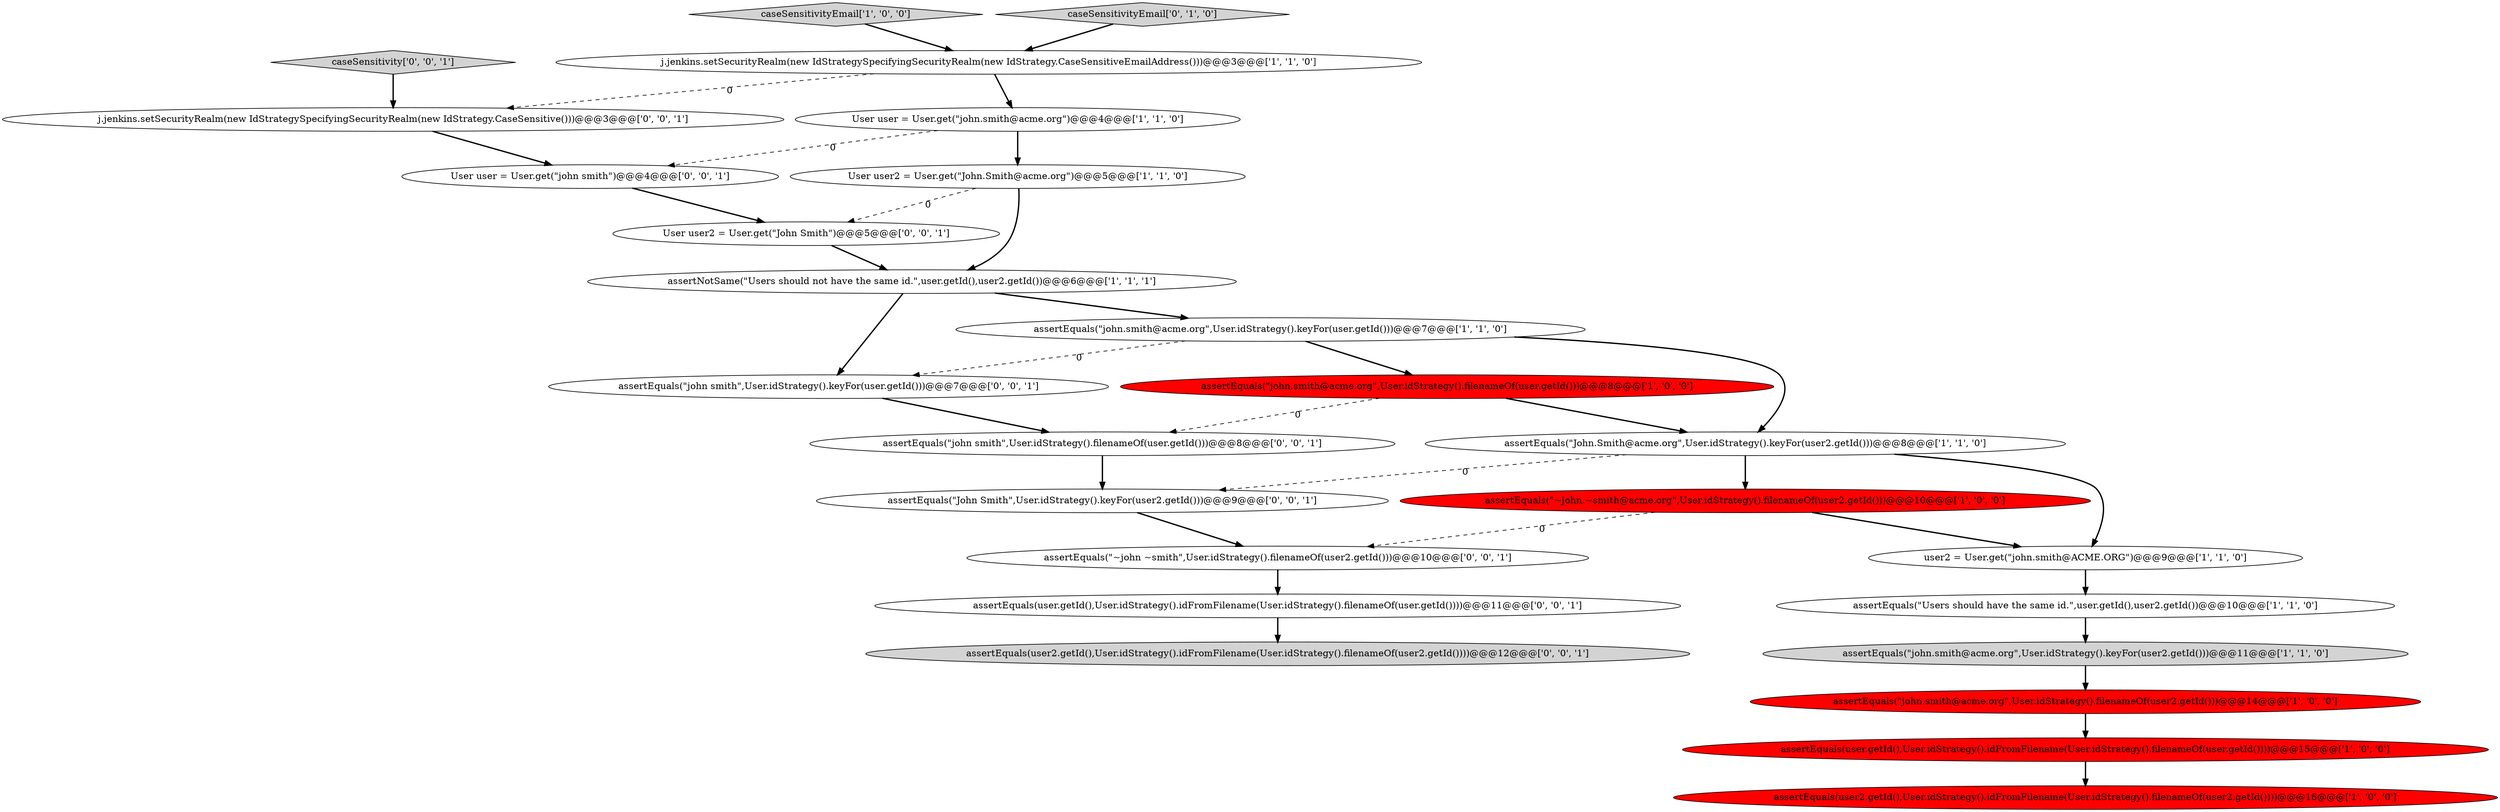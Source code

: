 digraph {
0 [style = filled, label = "assertNotSame(\"Users should not have the same id.\",user.getId(),user2.getId())@@@6@@@['1', '1', '1']", fillcolor = white, shape = ellipse image = "AAA0AAABBB1BBB"];
7 [style = filled, label = "assertEquals(user.getId(),User.idStrategy().idFromFilename(User.idStrategy().filenameOf(user.getId())))@@@15@@@['1', '0', '0']", fillcolor = red, shape = ellipse image = "AAA1AAABBB1BBB"];
24 [style = filled, label = "j.jenkins.setSecurityRealm(new IdStrategySpecifyingSecurityRealm(new IdStrategy.CaseSensitive()))@@@3@@@['0', '0', '1']", fillcolor = white, shape = ellipse image = "AAA0AAABBB3BBB"];
25 [style = filled, label = "caseSensitivity['0', '0', '1']", fillcolor = lightgray, shape = diamond image = "AAA0AAABBB3BBB"];
2 [style = filled, label = "caseSensitivityEmail['1', '0', '0']", fillcolor = lightgray, shape = diamond image = "AAA0AAABBB1BBB"];
12 [style = filled, label = "j.jenkins.setSecurityRealm(new IdStrategySpecifyingSecurityRealm(new IdStrategy.CaseSensitiveEmailAddress()))@@@3@@@['1', '1', '0']", fillcolor = white, shape = ellipse image = "AAA0AAABBB1BBB"];
8 [style = filled, label = "assertEquals(\"john.smith@acme.org\",User.idStrategy().keyFor(user2.getId()))@@@11@@@['1', '1', '0']", fillcolor = lightgray, shape = ellipse image = "AAA0AAABBB1BBB"];
15 [style = filled, label = "caseSensitivityEmail['0', '1', '0']", fillcolor = lightgray, shape = diamond image = "AAA0AAABBB2BBB"];
3 [style = filled, label = "assertEquals(\"~john.~smith@acme.org\",User.idStrategy().filenameOf(user2.getId()))@@@10@@@['1', '0', '0']", fillcolor = red, shape = ellipse image = "AAA1AAABBB1BBB"];
14 [style = filled, label = "User user = User.get(\"john.smith@acme.org\")@@@4@@@['1', '1', '0']", fillcolor = white, shape = ellipse image = "AAA0AAABBB1BBB"];
23 [style = filled, label = "assertEquals(user2.getId(),User.idStrategy().idFromFilename(User.idStrategy().filenameOf(user2.getId())))@@@12@@@['0', '0', '1']", fillcolor = lightgray, shape = ellipse image = "AAA0AAABBB3BBB"];
21 [style = filled, label = "User user2 = User.get(\"John Smith\")@@@5@@@['0', '0', '1']", fillcolor = white, shape = ellipse image = "AAA0AAABBB3BBB"];
9 [style = filled, label = "assertEquals(\"Users should have the same id.\",user.getId(),user2.getId())@@@10@@@['1', '1', '0']", fillcolor = white, shape = ellipse image = "AAA0AAABBB1BBB"];
22 [style = filled, label = "assertEquals(user.getId(),User.idStrategy().idFromFilename(User.idStrategy().filenameOf(user.getId())))@@@11@@@['0', '0', '1']", fillcolor = white, shape = ellipse image = "AAA0AAABBB3BBB"];
5 [style = filled, label = "user2 = User.get(\"john.smith@ACME.ORG\")@@@9@@@['1', '1', '0']", fillcolor = white, shape = ellipse image = "AAA0AAABBB1BBB"];
19 [style = filled, label = "assertEquals(\"john smith\",User.idStrategy().keyFor(user.getId()))@@@7@@@['0', '0', '1']", fillcolor = white, shape = ellipse image = "AAA0AAABBB3BBB"];
4 [style = filled, label = "assertEquals(user2.getId(),User.idStrategy().idFromFilename(User.idStrategy().filenameOf(user2.getId())))@@@16@@@['1', '0', '0']", fillcolor = red, shape = ellipse image = "AAA1AAABBB1BBB"];
13 [style = filled, label = "assertEquals(\"john.smith@acme.org\",User.idStrategy().keyFor(user.getId()))@@@7@@@['1', '1', '0']", fillcolor = white, shape = ellipse image = "AAA0AAABBB1BBB"];
20 [style = filled, label = "assertEquals(\"john smith\",User.idStrategy().filenameOf(user.getId()))@@@8@@@['0', '0', '1']", fillcolor = white, shape = ellipse image = "AAA0AAABBB3BBB"];
18 [style = filled, label = "User user = User.get(\"john smith\")@@@4@@@['0', '0', '1']", fillcolor = white, shape = ellipse image = "AAA0AAABBB3BBB"];
1 [style = filled, label = "User user2 = User.get(\"John.Smith@acme.org\")@@@5@@@['1', '1', '0']", fillcolor = white, shape = ellipse image = "AAA0AAABBB1BBB"];
11 [style = filled, label = "assertEquals(\"john.smith@acme.org\",User.idStrategy().filenameOf(user2.getId()))@@@14@@@['1', '0', '0']", fillcolor = red, shape = ellipse image = "AAA1AAABBB1BBB"];
17 [style = filled, label = "assertEquals(\"~john ~smith\",User.idStrategy().filenameOf(user2.getId()))@@@10@@@['0', '0', '1']", fillcolor = white, shape = ellipse image = "AAA0AAABBB3BBB"];
10 [style = filled, label = "assertEquals(\"John.Smith@acme.org\",User.idStrategy().keyFor(user2.getId()))@@@8@@@['1', '1', '0']", fillcolor = white, shape = ellipse image = "AAA0AAABBB1BBB"];
16 [style = filled, label = "assertEquals(\"John Smith\",User.idStrategy().keyFor(user2.getId()))@@@9@@@['0', '0', '1']", fillcolor = white, shape = ellipse image = "AAA0AAABBB3BBB"];
6 [style = filled, label = "assertEquals(\"john.smith@acme.org\",User.idStrategy().filenameOf(user.getId()))@@@8@@@['1', '0', '0']", fillcolor = red, shape = ellipse image = "AAA1AAABBB1BBB"];
13->10 [style = bold, label=""];
3->17 [style = dashed, label="0"];
0->13 [style = bold, label=""];
5->9 [style = bold, label=""];
21->0 [style = bold, label=""];
6->20 [style = dashed, label="0"];
0->19 [style = bold, label=""];
19->20 [style = bold, label=""];
10->3 [style = bold, label=""];
1->21 [style = dashed, label="0"];
1->0 [style = bold, label=""];
7->4 [style = bold, label=""];
16->17 [style = bold, label=""];
13->19 [style = dashed, label="0"];
17->22 [style = bold, label=""];
9->8 [style = bold, label=""];
24->18 [style = bold, label=""];
22->23 [style = bold, label=""];
14->1 [style = bold, label=""];
2->12 [style = bold, label=""];
25->24 [style = bold, label=""];
3->5 [style = bold, label=""];
10->5 [style = bold, label=""];
20->16 [style = bold, label=""];
6->10 [style = bold, label=""];
12->24 [style = dashed, label="0"];
12->14 [style = bold, label=""];
15->12 [style = bold, label=""];
10->16 [style = dashed, label="0"];
18->21 [style = bold, label=""];
13->6 [style = bold, label=""];
14->18 [style = dashed, label="0"];
8->11 [style = bold, label=""];
11->7 [style = bold, label=""];
}
